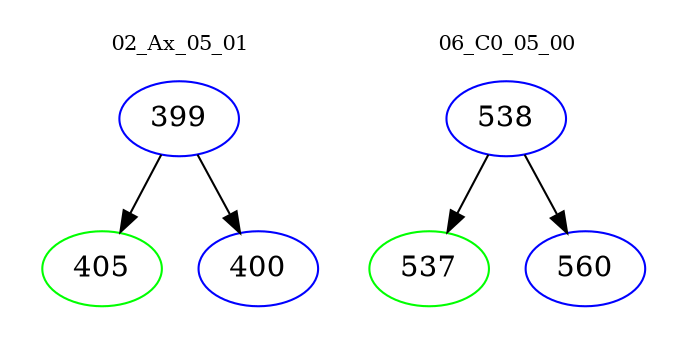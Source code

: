 digraph{
subgraph cluster_0 {
color = white
label = "02_Ax_05_01";
fontsize=10;
T0_399 [label="399", color="blue"]
T0_399 -> T0_405 [color="black"]
T0_405 [label="405", color="green"]
T0_399 -> T0_400 [color="black"]
T0_400 [label="400", color="blue"]
}
subgraph cluster_1 {
color = white
label = "06_C0_05_00";
fontsize=10;
T1_538 [label="538", color="blue"]
T1_538 -> T1_537 [color="black"]
T1_537 [label="537", color="green"]
T1_538 -> T1_560 [color="black"]
T1_560 [label="560", color="blue"]
}
}
